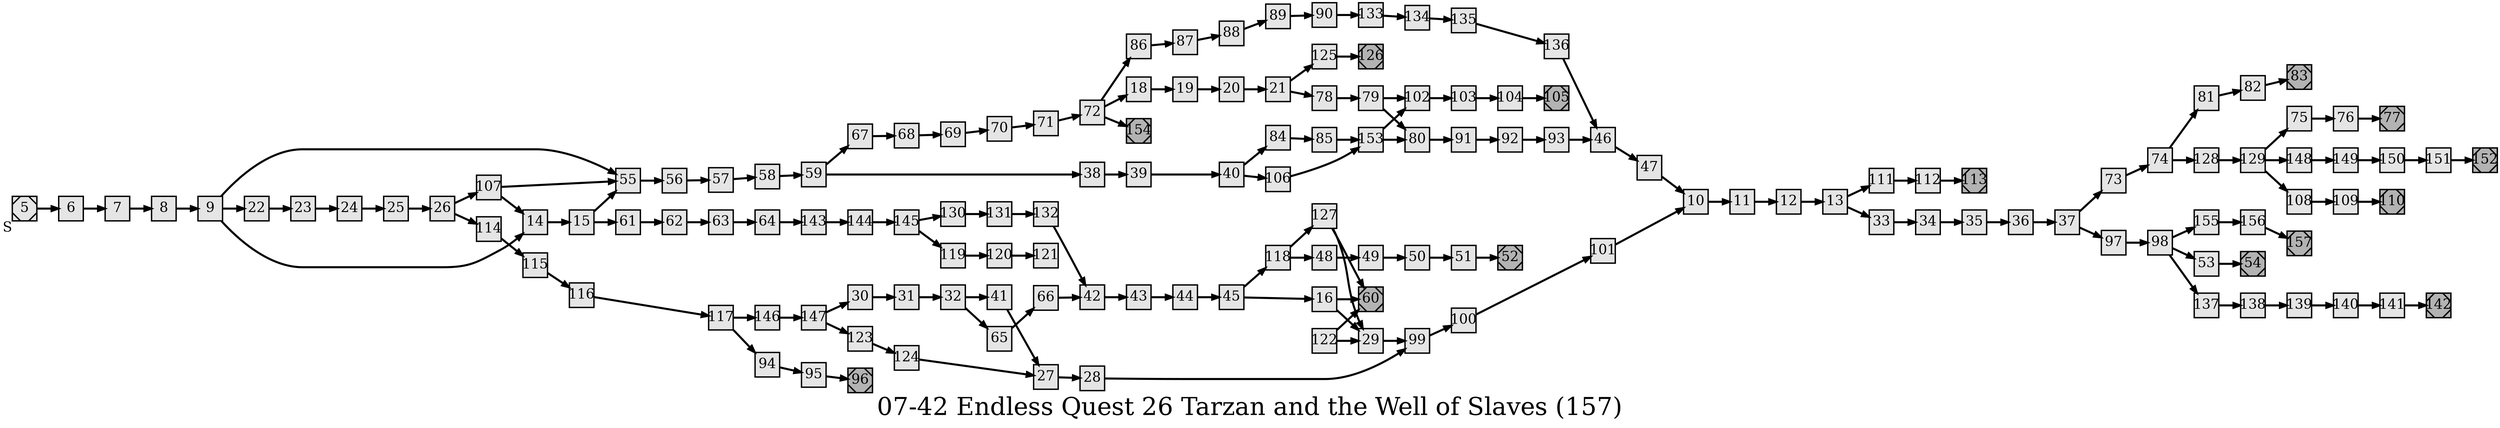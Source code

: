 digraph g{
  graph [ label="07-42 Endless Quest 26 Tarzan and the Well of Slaves (157)" rankdir=LR, ordering=out, fontsize=36, nodesep="0.35", ranksep="0.45"];
  node  [shape=rect, penwidth=2, fontsize=20, style=filled, fillcolor=grey90, margin="0,0", labelfloat=true, regular=true, fixedsize=true];
  edge  [labelfloat=true, penwidth=3, fontsize=12];
  // ---;
  // group  : Katz;
  // id     :;
  // gbid   :;
  // series :;
  // title  :;
  // author :;
  // credit:;
  // - name : Rachael Grainger;
  // role : encoder;
  // date : 2017-08-24;
  // - name : Jeremy Douglass;
  // role : editor;
  // date : 2017-10-19;
  // render:;
  // - name   : small;
  // styles : gvStyles-small.txt;
  // engine : dot;
  // comment: >;
  
  // ---;
  
  // From | To | Label;
  
  5	[ xlabel="S", shape=Msquare, fontsize=20 ];
  5 -> 6;
  6 -> 7;
  7 -> 8;
  8 -> 9;
  9 -> 55;
  9 -> 22;
  9 -> 14;
  10 -> 11;
  11 -> 12;
  12 -> 13;
  13 -> 111;
  13 -> 33;
  14 -> 15;
  15 -> 55;
  15 -> 61;
  16 -> 29;
  16 -> 60;
  18 -> 19;
  19 -> 20;
  20 -> 21;
  21 -> 125;
  21 -> 78;
  22 -> 23;
  23 -> 24;
  24 -> 25;
  25 -> 26;
  26 -> 107;
  26 -> 114;
  27 -> 28;
  28 -> 99;
  29 -> 99;
  30 -> 31;
  31 -> 32;
  32 -> 41;
  32 -> 65;
  33 -> 34;
  34 -> 35;
  35 -> 36;
  36 -> 37;
  37 -> 73;
  37 -> 97;
  38 -> 39;
  39 -> 40;
  40 -> 84;
  40 -> 106;
  41 -> 27;
  42 -> 43;
  43 -> 44;
  44 -> 45;
  45 -> 118;
  45 -> 16;
  46 -> 47;
  47 -> 10;
  48 -> 49;
  49 -> 50;
  50 -> 51;
  51 -> 52;
  52	[ xlabel="E", shape=Msquare, fontsize=20, fillcolor=grey70, xlabel="" ];
  53 -> 54;
  54	[ xlabel="E", shape=Msquare, fontsize=20, fillcolor=grey70, xlabel="" ];
  55 -> 56;
  56 -> 57;
  57 -> 58;
  58 -> 59;
  59 -> 67;
  59 -> 38;
  60	[ xlabel="E", shape=Msquare, fontsize=20, fillcolor=grey70, xlabel="" ];
  61 -> 62;
  62 -> 63;
  63 -> 64;
  64 -> 143;
  65 -> 66;
  66 -> 42;
  67 -> 68;
  68 -> 69;
  69 -> 70;
  70 -> 71;
  71 -> 72;
  72 -> 86;
  72 -> 18;
  72 -> 154;
  73 -> 74;
  74 -> 81;
  74 -> 128;
  75 -> 76;
  76 -> 77;
  77	[ xlabel="E", shape=Msquare, fontsize=20, fillcolor=grey70, xlabel="" ];
  78 -> 79;
  79 -> 102;
  79 -> 80;
  80 -> 91;
  81 -> 82;
  82 -> 83;
  83	[ xlabel="E", shape=Msquare, fontsize=20, fillcolor=grey70, xlabel="" ];
  84 -> 85;
  85 -> 153;
  86 -> 87;
  87 -> 88;
  88 -> 89;
  89 -> 90;
  90 -> 133;
  91 -> 92;
  92 -> 93;
  93 -> 46;
  94 -> 95;
  95 -> 96;
  96	[ xlabel="E", shape=Msquare, fontsize=20, fillcolor=grey70, xlabel="" ];
  97 -> 98;
  98 -> 155;
  98 -> 53;
  98 -> 137;
  99 -> 100;
  100 -> 101;
  101 -> 10;
  102 -> 103;
  103 -> 104;
  104 -> 105;
  105	[ xlabel="E", shape=Msquare, fontsize=20, fillcolor=grey70, xlabel="" ];
  106 -> 153;
  107 -> 55;
  107 -> 14;
  108 -> 109;
  109 -> 110;
  110	[ xlabel="E", shape=Msquare, fontsize=20, fillcolor=grey70, xlabel="" ];
  111 -> 112;
  112 -> 113;
  113	[ xlabel="E", shape=Msquare, fontsize=20, fillcolor=grey70, xlabel="" ];
  114 -> 115;
  115 -> 116;
  116 -> 117;
  117 -> 146;
  117 -> 94;
  118 -> 127;
  118 -> 48;
  119 -> 120;
  120 -> 121;
  122 -> 60;
  122 -> 29;
  123 -> 124;
  124 -> 27;
  125 -> 126;
  126	[ xlabel="E", shape=Msquare, fontsize=20, fillcolor=grey70, xlabel="" ];
  127 -> 60;
  127 -> 29;
  128 -> 129;
  129 -> 75;
  129 -> 148;
  129 -> 108;
  130 -> 131;
  131 -> 132;
  132 -> 42;
  133 -> 134;
  134 -> 135;
  135 -> 136;
  136 -> 46;
  137 -> 138;
  138 -> 139;
  139 -> 140;
  140 -> 141;
  141 -> 142;
  142	[ xlabel="E", shape=Msquare, fontsize=20, fillcolor=grey70, xlabel="" ];
  143 -> 144;
  144 -> 145;
  145 -> 130;
  145 -> 119;
  146 -> 147;
  147 -> 30;
  147 -> 123;
  148 -> 149;
  149 -> 150;
  150 -> 151;
  151 -> 152;
  152	[ xlabel="E", shape=Msquare, fontsize=20, fillcolor=grey70, xlabel="" ];
  153 -> 102;
  153 -> 80;
  154	[ xlabel="E", shape=Msquare, fontsize=20, fillcolor=grey70, xlabel="" ];
  155 -> 156;
  156 -> 157;
  157	[ xlabel="E", shape=Msquare, fontsize=20, fillcolor=grey70, xlabel="" ];
}

